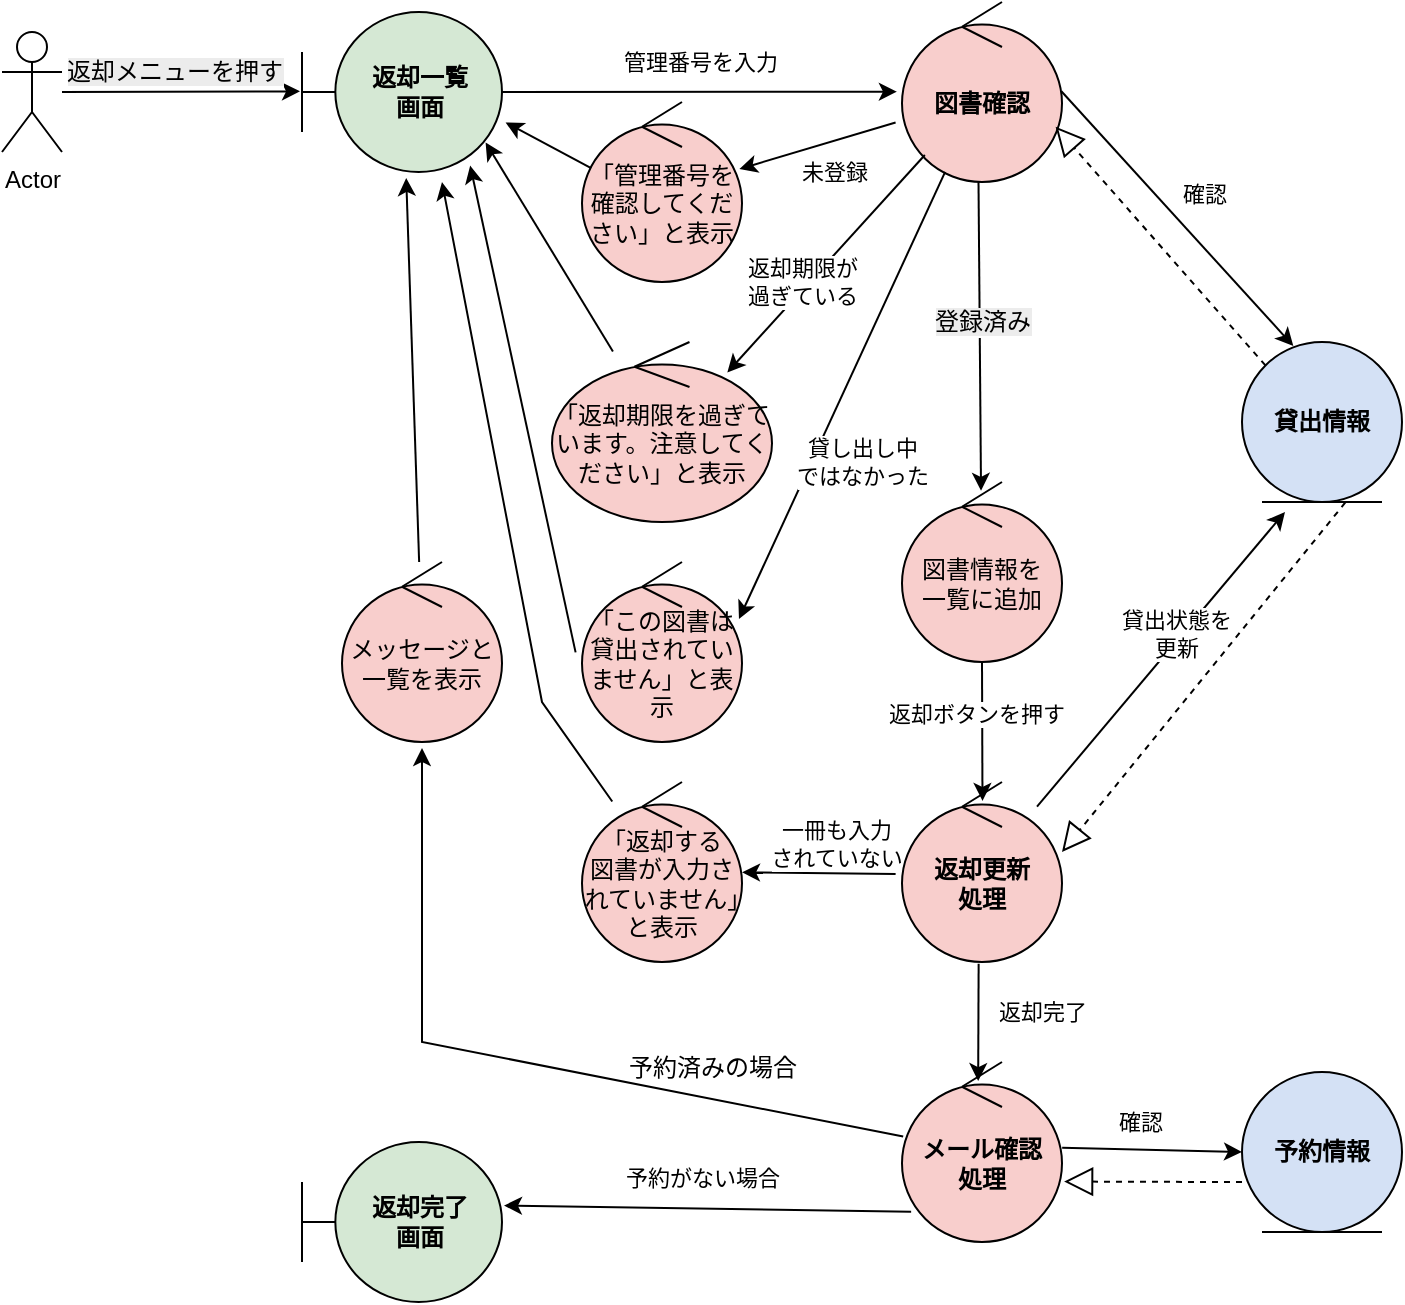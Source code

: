 <mxfile version="28.1.2">
  <diagram id="qPcv3C32BzfmhgD5aoJC" name="ページ1">
    <mxGraphModel dx="696" dy="922" grid="1" gridSize="10" guides="1" tooltips="1" connect="1" arrows="1" fold="1" page="1" pageScale="1" pageWidth="827" pageHeight="1169" math="0" shadow="0">
      <root>
        <mxCell id="0" />
        <mxCell id="1" parent="0" />
        <mxCell id="Ta1y1MSR1ruY-Wp-tIyb-2" value="&lt;b&gt;返却一覧&lt;/b&gt;&lt;div&gt;&lt;b&gt;画面&lt;/b&gt;&lt;/div&gt;" style="shape=umlBoundary;whiteSpace=wrap;html=1;fillColor=#D5E8D4;" vertex="1" parent="1">
          <mxGeometry x="180" y="85" width="100" height="80" as="geometry" />
        </mxCell>
        <mxCell id="Ta1y1MSR1ruY-Wp-tIyb-3" value="Actor" style="shape=umlActor;verticalLabelPosition=bottom;verticalAlign=top;html=1;" vertex="1" parent="1">
          <mxGeometry x="30" y="95" width="30" height="60" as="geometry" />
        </mxCell>
        <mxCell id="Ta1y1MSR1ruY-Wp-tIyb-4" style="edgeStyle=none;rounded=0;orthogonalLoop=1;jettySize=auto;html=1;entryX=-0.01;entryY=0.496;entryDx=0;entryDy=0;entryPerimeter=0;" edge="1" parent="1" source="Ta1y1MSR1ruY-Wp-tIyb-3" target="Ta1y1MSR1ruY-Wp-tIyb-2">
          <mxGeometry relative="1" as="geometry" />
        </mxCell>
        <mxCell id="Ta1y1MSR1ruY-Wp-tIyb-5" value="&lt;span style=&quot;font-size: 12px; background-color: rgb(236, 236, 236);&quot;&gt;返却メニューを押す&lt;/span&gt;" style="edgeLabel;html=1;align=center;verticalAlign=middle;resizable=0;points=[];" vertex="1" connectable="0" parent="Ta1y1MSR1ruY-Wp-tIyb-4">
          <mxGeometry x="-0.137" y="4" relative="1" as="geometry">
            <mxPoint x="4" y="-6" as="offset" />
          </mxGeometry>
        </mxCell>
        <mxCell id="Ta1y1MSR1ruY-Wp-tIyb-6" value="&lt;div&gt;&lt;span style=&quot;background-color: transparent; color: light-dark(rgb(0, 0, 0), rgb(255, 255, 255));&quot;&gt;図書情報を&lt;/span&gt;&lt;/div&gt;&lt;div&gt;&lt;span style=&quot;background-color: transparent; color: light-dark(rgb(0, 0, 0), rgb(255, 255, 255));&quot;&gt;一覧に追加&lt;/span&gt;&lt;/div&gt;" style="ellipse;shape=umlControl;whiteSpace=wrap;html=1;fillColor=#F8CECC;" vertex="1" parent="1">
          <mxGeometry x="480" y="320" width="80" height="90" as="geometry" />
        </mxCell>
        <mxCell id="Ta1y1MSR1ruY-Wp-tIyb-7" style="edgeStyle=none;rounded=0;orthogonalLoop=1;jettySize=auto;html=1;entryX=0.321;entryY=0.025;entryDx=0;entryDy=0;exitX=0.996;exitY=0.496;exitDx=0;exitDy=0;exitPerimeter=0;entryPerimeter=0;" edge="1" parent="1" source="Ta1y1MSR1ruY-Wp-tIyb-15" target="Ta1y1MSR1ruY-Wp-tIyb-11">
          <mxGeometry relative="1" as="geometry">
            <mxPoint x="400" y="510" as="sourcePoint" />
            <mxPoint x="460" y="509.5" as="targetPoint" />
          </mxGeometry>
        </mxCell>
        <mxCell id="Ta1y1MSR1ruY-Wp-tIyb-8" value="確認" style="edgeLabel;html=1;align=center;verticalAlign=middle;resizable=0;points=[];" vertex="1" connectable="0" parent="Ta1y1MSR1ruY-Wp-tIyb-7">
          <mxGeometry x="-0.311" y="-1" relative="1" as="geometry">
            <mxPoint x="32" y="6" as="offset" />
          </mxGeometry>
        </mxCell>
        <mxCell id="Ta1y1MSR1ruY-Wp-tIyb-9" style="edgeStyle=none;rounded=0;orthogonalLoop=1;jettySize=auto;html=1;exitX=-0.04;exitY=0.669;exitDx=0;exitDy=0;exitPerimeter=0;" edge="1" parent="1" source="Ta1y1MSR1ruY-Wp-tIyb-15" target="Ta1y1MSR1ruY-Wp-tIyb-14">
          <mxGeometry relative="1" as="geometry">
            <mxPoint x="600" y="660" as="targetPoint" />
          </mxGeometry>
        </mxCell>
        <mxCell id="Ta1y1MSR1ruY-Wp-tIyb-10" value="未登録" style="edgeLabel;html=1;align=center;verticalAlign=middle;resizable=0;points=[];" vertex="1" connectable="0" parent="Ta1y1MSR1ruY-Wp-tIyb-9">
          <mxGeometry x="-0.231" y="1" relative="1" as="geometry">
            <mxPoint x="-1" y="15" as="offset" />
          </mxGeometry>
        </mxCell>
        <mxCell id="Ta1y1MSR1ruY-Wp-tIyb-11" value="&lt;b&gt;貸出情報&lt;/b&gt;" style="ellipse;shape=umlEntity;whiteSpace=wrap;html=1;fillColor=#D4E1F5;" vertex="1" parent="1">
          <mxGeometry x="650" y="250" width="80" height="80" as="geometry" />
        </mxCell>
        <mxCell id="Ta1y1MSR1ruY-Wp-tIyb-12" style="edgeStyle=none;rounded=0;orthogonalLoop=1;jettySize=auto;html=1;entryX=0.494;entryY=0.049;entryDx=0;entryDy=0;entryPerimeter=0;exitX=0.478;exitY=0.982;exitDx=0;exitDy=0;exitPerimeter=0;" edge="1" parent="1" source="Ta1y1MSR1ruY-Wp-tIyb-15" target="Ta1y1MSR1ruY-Wp-tIyb-6">
          <mxGeometry relative="1" as="geometry">
            <mxPoint x="480" y="170" as="sourcePoint" />
          </mxGeometry>
        </mxCell>
        <mxCell id="Ta1y1MSR1ruY-Wp-tIyb-13" value="&lt;span style=&quot;font-size: 12px; background-color: rgb(236, 236, 236);&quot;&gt;登録済み&lt;/span&gt;" style="edgeLabel;html=1;align=center;verticalAlign=middle;resizable=0;points=[];" vertex="1" connectable="0" parent="Ta1y1MSR1ruY-Wp-tIyb-12">
          <mxGeometry x="-0.015" y="-2" relative="1" as="geometry">
            <mxPoint x="3" y="-6" as="offset" />
          </mxGeometry>
        </mxCell>
        <mxCell id="Ta1y1MSR1ruY-Wp-tIyb-14" value="「管理番号を&lt;div&gt;確認してください」と表示&lt;/div&gt;" style="ellipse;shape=umlControl;whiteSpace=wrap;html=1;fillColor=#F8CECC;" vertex="1" parent="1">
          <mxGeometry x="320" y="130" width="80" height="90" as="geometry" />
        </mxCell>
        <mxCell id="Ta1y1MSR1ruY-Wp-tIyb-15" value="&lt;b&gt;図書確認&lt;/b&gt;" style="ellipse;shape=umlControl;whiteSpace=wrap;html=1;fillColor=#F8CECC;" vertex="1" parent="1">
          <mxGeometry x="480" y="80" width="80" height="90" as="geometry" />
        </mxCell>
        <mxCell id="Ta1y1MSR1ruY-Wp-tIyb-16" value="" style="endArrow=block;dashed=1;endFill=0;endSize=12;html=1;rounded=0;exitX=0;exitY=0;exitDx=0;exitDy=0;entryX=0.96;entryY=0.693;entryDx=0;entryDy=0;entryPerimeter=0;" edge="1" parent="1" source="Ta1y1MSR1ruY-Wp-tIyb-11" target="Ta1y1MSR1ruY-Wp-tIyb-15">
          <mxGeometry width="160" relative="1" as="geometry">
            <mxPoint x="380" y="429.33" as="sourcePoint" />
            <mxPoint x="430" y="240" as="targetPoint" />
          </mxGeometry>
        </mxCell>
        <mxCell id="Ta1y1MSR1ruY-Wp-tIyb-17" style="edgeStyle=none;rounded=0;orthogonalLoop=1;jettySize=auto;html=1;entryX=-0.032;entryY=0.498;entryDx=0;entryDy=0;entryPerimeter=0;" edge="1" parent="1" source="Ta1y1MSR1ruY-Wp-tIyb-2" target="Ta1y1MSR1ruY-Wp-tIyb-15">
          <mxGeometry relative="1" as="geometry">
            <Array as="points" />
          </mxGeometry>
        </mxCell>
        <mxCell id="Ta1y1MSR1ruY-Wp-tIyb-18" value="管理番号を入力" style="edgeLabel;html=1;align=center;verticalAlign=middle;resizable=0;points=[];" vertex="1" connectable="0" parent="Ta1y1MSR1ruY-Wp-tIyb-17">
          <mxGeometry x="-0.119" y="1" relative="1" as="geometry">
            <mxPoint x="12" y="-14" as="offset" />
          </mxGeometry>
        </mxCell>
        <mxCell id="Ta1y1MSR1ruY-Wp-tIyb-19" style="edgeStyle=none;rounded=0;orthogonalLoop=1;jettySize=auto;html=1;entryX=1.018;entryY=0.69;entryDx=0;entryDy=0;entryPerimeter=0;exitX=0.057;exitY=0.368;exitDx=0;exitDy=0;exitPerimeter=0;" edge="1" parent="1" source="Ta1y1MSR1ruY-Wp-tIyb-14" target="Ta1y1MSR1ruY-Wp-tIyb-2">
          <mxGeometry relative="1" as="geometry" />
        </mxCell>
        <mxCell id="Ta1y1MSR1ruY-Wp-tIyb-72" style="edgeStyle=none;rounded=0;orthogonalLoop=1;jettySize=auto;html=1;entryX=0.269;entryY=1.062;entryDx=0;entryDy=0;entryPerimeter=0;" edge="1" parent="1" source="Ta1y1MSR1ruY-Wp-tIyb-20" target="Ta1y1MSR1ruY-Wp-tIyb-11">
          <mxGeometry relative="1" as="geometry">
            <mxPoint x="710" y="240" as="targetPoint" />
            <Array as="points" />
          </mxGeometry>
        </mxCell>
        <mxCell id="Ta1y1MSR1ruY-Wp-tIyb-73" value="貸出状態を&lt;div&gt;更新&lt;/div&gt;" style="edgeLabel;html=1;align=center;verticalAlign=middle;resizable=0;points=[];" vertex="1" connectable="0" parent="Ta1y1MSR1ruY-Wp-tIyb-72">
          <mxGeometry x="0.145" y="3" relative="1" as="geometry">
            <mxPoint as="offset" />
          </mxGeometry>
        </mxCell>
        <mxCell id="Ta1y1MSR1ruY-Wp-tIyb-77" style="edgeStyle=none;rounded=0;orthogonalLoop=1;jettySize=auto;html=1;exitX=0.479;exitY=1.01;exitDx=0;exitDy=0;exitPerimeter=0;entryX=0.476;entryY=0.106;entryDx=0;entryDy=0;entryPerimeter=0;" edge="1" parent="1" source="Ta1y1MSR1ruY-Wp-tIyb-20" target="Ta1y1MSR1ruY-Wp-tIyb-87">
          <mxGeometry relative="1" as="geometry">
            <mxPoint x="380" y="700" as="sourcePoint" />
            <mxPoint x="560" y="678" as="targetPoint" />
          </mxGeometry>
        </mxCell>
        <mxCell id="Ta1y1MSR1ruY-Wp-tIyb-102" value="返却完了" style="edgeLabel;html=1;align=center;verticalAlign=middle;resizable=0;points=[];" vertex="1" connectable="0" parent="Ta1y1MSR1ruY-Wp-tIyb-77">
          <mxGeometry x="-0.364" relative="1" as="geometry">
            <mxPoint x="32" y="5" as="offset" />
          </mxGeometry>
        </mxCell>
        <mxCell id="Ta1y1MSR1ruY-Wp-tIyb-79" style="edgeStyle=none;rounded=0;orthogonalLoop=1;jettySize=auto;html=1;entryX=1.01;entryY=0.397;entryDx=0;entryDy=0;entryPerimeter=0;exitX=0.057;exitY=0.832;exitDx=0;exitDy=0;exitPerimeter=0;" edge="1" parent="1" source="Ta1y1MSR1ruY-Wp-tIyb-87" target="Ta1y1MSR1ruY-Wp-tIyb-37">
          <mxGeometry relative="1" as="geometry">
            <mxPoint x="410" y="640" as="targetPoint" />
            <mxPoint x="530" y="710" as="sourcePoint" />
            <Array as="points" />
          </mxGeometry>
        </mxCell>
        <mxCell id="Ta1y1MSR1ruY-Wp-tIyb-80" value="予約がない場合" style="edgeLabel;html=1;align=center;verticalAlign=middle;resizable=0;points=[];" vertex="1" connectable="0" parent="Ta1y1MSR1ruY-Wp-tIyb-79">
          <mxGeometry x="0.556" y="6" relative="1" as="geometry">
            <mxPoint x="54" y="-21" as="offset" />
          </mxGeometry>
        </mxCell>
        <mxCell id="Ta1y1MSR1ruY-Wp-tIyb-20" value="&lt;b&gt;返却更新&lt;/b&gt;&lt;div&gt;&lt;b&gt;処理&lt;/b&gt;&lt;/div&gt;" style="ellipse;shape=umlControl;whiteSpace=wrap;html=1;fillColor=#F8CECC;" vertex="1" parent="1">
          <mxGeometry x="480" y="470" width="80" height="90" as="geometry" />
        </mxCell>
        <mxCell id="Ta1y1MSR1ruY-Wp-tIyb-23" style="edgeStyle=none;rounded=0;orthogonalLoop=1;jettySize=auto;html=1;entryX=0;entryY=0.5;entryDx=0;entryDy=0;exitX=1.001;exitY=0.477;exitDx=0;exitDy=0;exitPerimeter=0;" edge="1" parent="1" source="Ta1y1MSR1ruY-Wp-tIyb-87" target="Ta1y1MSR1ruY-Wp-tIyb-46">
          <mxGeometry relative="1" as="geometry">
            <mxPoint x="560.08" y="690.09" as="sourcePoint" />
          </mxGeometry>
        </mxCell>
        <mxCell id="Ta1y1MSR1ruY-Wp-tIyb-24" value="確認" style="edgeLabel;html=1;align=center;verticalAlign=middle;resizable=0;points=[];" vertex="1" connectable="0" parent="Ta1y1MSR1ruY-Wp-tIyb-23">
          <mxGeometry x="0.291" relative="1" as="geometry">
            <mxPoint x="-19" y="-15" as="offset" />
          </mxGeometry>
        </mxCell>
        <mxCell id="Ta1y1MSR1ruY-Wp-tIyb-37" value="&lt;b&gt;返却完了&lt;/b&gt;&lt;div&gt;&lt;b&gt;画面&lt;/b&gt;&lt;/div&gt;" style="shape=umlBoundary;whiteSpace=wrap;html=1;fillColor=#D5E8D4;" vertex="1" parent="1">
          <mxGeometry x="180" y="650" width="100" height="80" as="geometry" />
        </mxCell>
        <mxCell id="Ta1y1MSR1ruY-Wp-tIyb-43" style="edgeStyle=none;rounded=0;orthogonalLoop=1;jettySize=auto;html=1;entryX=0.503;entryY=0.105;entryDx=0;entryDy=0;entryPerimeter=0;" edge="1" parent="1" source="Ta1y1MSR1ruY-Wp-tIyb-6" target="Ta1y1MSR1ruY-Wp-tIyb-20">
          <mxGeometry relative="1" as="geometry" />
        </mxCell>
        <mxCell id="Ta1y1MSR1ruY-Wp-tIyb-44" value="返却ボタンを押す" style="edgeLabel;html=1;align=center;verticalAlign=middle;resizable=0;points=[];" vertex="1" connectable="0" parent="Ta1y1MSR1ruY-Wp-tIyb-43">
          <mxGeometry x="-0.253" y="-3" relative="1" as="geometry">
            <mxPoint as="offset" />
          </mxGeometry>
        </mxCell>
        <mxCell id="Ta1y1MSR1ruY-Wp-tIyb-83" style="edgeStyle=none;rounded=0;orthogonalLoop=1;jettySize=auto;html=1;entryX=0.7;entryY=1.063;entryDx=0;entryDy=0;entryPerimeter=0;" edge="1" parent="1" source="Ta1y1MSR1ruY-Wp-tIyb-45" target="Ta1y1MSR1ruY-Wp-tIyb-2">
          <mxGeometry relative="1" as="geometry">
            <mxPoint x="230" y="180" as="targetPoint" />
            <Array as="points">
              <mxPoint x="300" y="430" />
            </Array>
          </mxGeometry>
        </mxCell>
        <mxCell id="Ta1y1MSR1ruY-Wp-tIyb-45" value="「返却する&lt;div&gt;図書が入力されていません」と表示&lt;/div&gt;" style="ellipse;shape=umlControl;whiteSpace=wrap;html=1;fillColor=#F8CECC;" vertex="1" parent="1">
          <mxGeometry x="320" y="470" width="80" height="90" as="geometry" />
        </mxCell>
        <mxCell id="Ta1y1MSR1ruY-Wp-tIyb-46" value="&lt;b&gt;予約情報&lt;/b&gt;" style="ellipse;shape=umlEntity;whiteSpace=wrap;html=1;fillColor=#D4E1F5;" vertex="1" parent="1">
          <mxGeometry x="650" y="615" width="80" height="80" as="geometry" />
        </mxCell>
        <mxCell id="Ta1y1MSR1ruY-Wp-tIyb-47" style="edgeStyle=none;rounded=0;orthogonalLoop=1;jettySize=auto;html=1;exitX=-0.04;exitY=0.511;exitDx=0;exitDy=0;exitPerimeter=0;" edge="1" parent="1" source="Ta1y1MSR1ruY-Wp-tIyb-20" target="Ta1y1MSR1ruY-Wp-tIyb-45">
          <mxGeometry relative="1" as="geometry" />
        </mxCell>
        <mxCell id="Ta1y1MSR1ruY-Wp-tIyb-48" value="一冊も入力&lt;div&gt;されていない&lt;/div&gt;" style="edgeLabel;html=1;align=center;verticalAlign=middle;resizable=0;points=[];" vertex="1" connectable="0" parent="Ta1y1MSR1ruY-Wp-tIyb-47">
          <mxGeometry x="0.481" y="1" relative="1" as="geometry">
            <mxPoint x="27" y="-16" as="offset" />
          </mxGeometry>
        </mxCell>
        <mxCell id="Ta1y1MSR1ruY-Wp-tIyb-51" value="" style="endArrow=block;dashed=1;endFill=0;endSize=12;html=1;rounded=0;exitX=0;exitY=0.688;exitDx=0;exitDy=0;exitPerimeter=0;entryX=1.013;entryY=0.664;entryDx=0;entryDy=0;entryPerimeter=0;" edge="1" parent="1" source="Ta1y1MSR1ruY-Wp-tIyb-46" target="Ta1y1MSR1ruY-Wp-tIyb-87">
          <mxGeometry width="160" relative="1" as="geometry">
            <mxPoint x="675" y="915" as="sourcePoint" />
            <mxPoint x="570" y="705" as="targetPoint" />
          </mxGeometry>
        </mxCell>
        <mxCell id="Ta1y1MSR1ruY-Wp-tIyb-61" value="「返却期限を過ぎています。注意してください&lt;span style=&quot;background-color: transparent; color: light-dark(rgb(0, 0, 0), rgb(255, 255, 255));&quot;&gt;」と表示&lt;/span&gt;" style="ellipse;shape=umlControl;whiteSpace=wrap;html=1;fillColor=#F8CECC;" vertex="1" parent="1">
          <mxGeometry x="305" y="250" width="110" height="90" as="geometry" />
        </mxCell>
        <mxCell id="Ta1y1MSR1ruY-Wp-tIyb-62" value="「この図書は貸出&lt;span style=&quot;background-color: transparent; color: light-dark(rgb(0, 0, 0), rgb(255, 255, 255));&quot;&gt;されていません」と表示&lt;/span&gt;" style="ellipse;shape=umlControl;whiteSpace=wrap;html=1;fillColor=#F8CECC;" vertex="1" parent="1">
          <mxGeometry x="320" y="360" width="80" height="90" as="geometry" />
        </mxCell>
        <mxCell id="Ta1y1MSR1ruY-Wp-tIyb-63" style="edgeStyle=none;rounded=0;orthogonalLoop=1;jettySize=auto;html=1;entryX=0.797;entryY=0.169;entryDx=0;entryDy=0;entryPerimeter=0;" edge="1" parent="1" source="Ta1y1MSR1ruY-Wp-tIyb-15" target="Ta1y1MSR1ruY-Wp-tIyb-61">
          <mxGeometry relative="1" as="geometry" />
        </mxCell>
        <mxCell id="Ta1y1MSR1ruY-Wp-tIyb-64" value="返却期限が&lt;div&gt;過ぎている&lt;/div&gt;" style="edgeLabel;html=1;align=center;verticalAlign=middle;resizable=0;points=[];" vertex="1" connectable="0" parent="Ta1y1MSR1ruY-Wp-tIyb-63">
          <mxGeometry x="0.145" y="-4" relative="1" as="geometry">
            <mxPoint x="-2" y="4" as="offset" />
          </mxGeometry>
        </mxCell>
        <mxCell id="Ta1y1MSR1ruY-Wp-tIyb-65" style="edgeStyle=none;rounded=0;orthogonalLoop=1;jettySize=auto;html=1;entryX=0.981;entryY=0.317;entryDx=0;entryDy=0;entryPerimeter=0;" edge="1" parent="1" source="Ta1y1MSR1ruY-Wp-tIyb-15" target="Ta1y1MSR1ruY-Wp-tIyb-62">
          <mxGeometry relative="1" as="geometry" />
        </mxCell>
        <mxCell id="Ta1y1MSR1ruY-Wp-tIyb-66" value="貸し出し中&lt;div&gt;ではなかった&lt;/div&gt;" style="edgeLabel;html=1;align=center;verticalAlign=middle;resizable=0;points=[];" vertex="1" connectable="0" parent="Ta1y1MSR1ruY-Wp-tIyb-65">
          <mxGeometry x="0.257" y="1" relative="1" as="geometry">
            <mxPoint x="22" y="4" as="offset" />
          </mxGeometry>
        </mxCell>
        <mxCell id="Ta1y1MSR1ruY-Wp-tIyb-67" style="edgeStyle=none;rounded=0;orthogonalLoop=1;jettySize=auto;html=1;entryX=0.918;entryY=0.815;entryDx=0;entryDy=0;entryPerimeter=0;" edge="1" parent="1" source="Ta1y1MSR1ruY-Wp-tIyb-61" target="Ta1y1MSR1ruY-Wp-tIyb-2">
          <mxGeometry relative="1" as="geometry" />
        </mxCell>
        <mxCell id="Ta1y1MSR1ruY-Wp-tIyb-68" style="edgeStyle=none;rounded=0;orthogonalLoop=1;jettySize=auto;html=1;entryX=0.841;entryY=0.96;entryDx=0;entryDy=0;entryPerimeter=0;exitX=-0.04;exitY=0.502;exitDx=0;exitDy=0;exitPerimeter=0;" edge="1" parent="1" source="Ta1y1MSR1ruY-Wp-tIyb-62" target="Ta1y1MSR1ruY-Wp-tIyb-2">
          <mxGeometry relative="1" as="geometry">
            <Array as="points" />
          </mxGeometry>
        </mxCell>
        <mxCell id="Ta1y1MSR1ruY-Wp-tIyb-75" value="" style="endArrow=block;dashed=1;endFill=0;endSize=12;html=1;rounded=0;exitX=0.646;exitY=1.003;exitDx=0;exitDy=0;exitPerimeter=0;" edge="1" parent="1" source="Ta1y1MSR1ruY-Wp-tIyb-11">
          <mxGeometry width="160" relative="1" as="geometry">
            <mxPoint x="919" y="240" as="sourcePoint" />
            <mxPoint x="560" y="505" as="targetPoint" />
            <Array as="points" />
          </mxGeometry>
        </mxCell>
        <mxCell id="Ta1y1MSR1ruY-Wp-tIyb-97" style="edgeStyle=none;rounded=0;orthogonalLoop=1;jettySize=auto;html=1;" edge="1" parent="1" source="Ta1y1MSR1ruY-Wp-tIyb-87">
          <mxGeometry relative="1" as="geometry">
            <mxPoint x="240" y="453" as="targetPoint" />
            <Array as="points">
              <mxPoint x="240" y="600" />
            </Array>
          </mxGeometry>
        </mxCell>
        <mxCell id="Ta1y1MSR1ruY-Wp-tIyb-100" value="&lt;span style=&quot;color: rgba(0, 0, 0, 0); font-family: monospace; font-size: 0px; text-align: start; background-color: rgb(236, 236, 236);&quot;&gt;%3CmxGraphModel%3E%3Croot%3E%3CmxCell%20id%3D%220%22%2F%3E%3CmxCell%20id%3D%221%22%20parent%3D%220%22%2F%3E%3CmxCell%20id%3D%222%22%20value%3D%22%E8%BF%94%E5%8D%B4%E3%81%97%E3%81%9F%E5%9B%B3%E6%9B%B8%26lt%3Bdiv%26gt%3B%E3%81%8C%E4%BA%88%E7%B4%84%E4%B8%AD%26lt%3B%2Fdiv%26gt%3B%22%20style%3D%22edgeLabel%3Bhtml%3D1%3Balign%3Dcenter%3BverticalAlign%3Dmiddle%3Bresizable%3D0%3Bpoints%3D%5B%5D%3B%22%20vertex%3D%221%22%20connectable%3D%220%22%20parent%3D%221%22%3E%3CmxGeometry%20x%3D%22517.183%22%20y%3D%22597.996%22%20as%3D%22geometry%22%2F%3E%3C%2FmxCell%3E%3C%2Froot%3E%3C%2FmxGraphModel%3E&lt;/span&gt;&lt;span style=&quot;color: rgba(0, 0, 0, 0); font-family: monospace; font-size: 0px; text-align: start; background-color: rgb(236, 236, 236);&quot;&gt;%3CmxGraphModel%3E%3Croot%3E%3CmxCell%20id%3D%220%22%2F%3E%3CmxCell%20id%3D%221%22%20parent%3D%220%22%2F%3E%3CmxCell%20id%3D%222%22%20value%3D%22%E8%BF%94%E5%8D%B4%E3%81%97%E3%81%9F%E5%9B%B3%E6%9B%B8%26lt%3Bdiv%26gt%3B%E3%81%8C%E4%BA%88%E7%B4%84%E4%B8%AD%26lt%3B%2Fdiv%26gt%3B%22%20style%3D%22edgeLabel%3Bhtml%3D1%3Balign%3Dcenter%3BverticalAlign%3Dmiddle%3Bresizable%3D0%3Bpoints%3D%5B%5D%3B%22%20vertex%3D%221%22%20connectable%3D%220%22%20parent%3D%221%22%3E%3CmxGeometry%20x%3D%22517.183%22%20y%3D%22597.996%22%20as%3D%22geometry%22%2F%3E%3C%2FmxCell%3E%3C%2Froot%3E%3C%2FmxGraphModel%&lt;/span&gt;" style="edgeLabel;html=1;align=center;verticalAlign=middle;resizable=0;points=[];" vertex="1" connectable="0" parent="Ta1y1MSR1ruY-Wp-tIyb-97">
          <mxGeometry x="-0.363" y="-1" relative="1" as="geometry">
            <mxPoint x="1" as="offset" />
          </mxGeometry>
        </mxCell>
        <mxCell id="Ta1y1MSR1ruY-Wp-tIyb-87" value="&lt;b&gt;メール確認&lt;/b&gt;&lt;div&gt;&lt;b&gt;処理&lt;/b&gt;&lt;/div&gt;" style="ellipse;shape=umlControl;whiteSpace=wrap;html=1;fillColor=#F8CECC;" vertex="1" parent="1">
          <mxGeometry x="480" y="610" width="80" height="90" as="geometry" />
        </mxCell>
        <mxCell id="Ta1y1MSR1ruY-Wp-tIyb-98" value="&lt;span style=&quot;background-color: transparent; color: light-dark(rgb(0, 0, 0), rgb(255, 255, 255));&quot;&gt;メッセージと一覧を表示&lt;/span&gt;" style="ellipse;shape=umlControl;whiteSpace=wrap;html=1;fillColor=#F8CECC;" vertex="1" parent="1">
          <mxGeometry x="200" y="360" width="80" height="90" as="geometry" />
        </mxCell>
        <mxCell id="Ta1y1MSR1ruY-Wp-tIyb-99" style="edgeStyle=none;rounded=0;orthogonalLoop=1;jettySize=auto;html=1;entryX=0.521;entryY=1.037;entryDx=0;entryDy=0;entryPerimeter=0;" edge="1" parent="1" source="Ta1y1MSR1ruY-Wp-tIyb-98" target="Ta1y1MSR1ruY-Wp-tIyb-2">
          <mxGeometry relative="1" as="geometry" />
        </mxCell>
        <mxCell id="Ta1y1MSR1ruY-Wp-tIyb-103" value="予約済みの場合" style="text;html=1;align=center;verticalAlign=middle;resizable=0;points=[];autosize=1;strokeColor=none;fillColor=none;" vertex="1" parent="1">
          <mxGeometry x="330" y="598" width="110" height="30" as="geometry" />
        </mxCell>
      </root>
    </mxGraphModel>
  </diagram>
</mxfile>
